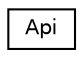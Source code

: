 digraph "Graphical Class Hierarchy"
{
 // LATEX_PDF_SIZE
  edge [fontname="Helvetica",fontsize="10",labelfontname="Helvetica",labelfontsize="10"];
  node [fontname="Helvetica",fontsize="10",shape=record];
  rankdir="LR";
  Node0 [label="Api",height=0.2,width=0.4,color="black", fillcolor="white", style="filled",URL="$classApi.html",tooltip="Provides access to external data such as stock prices."];
}
